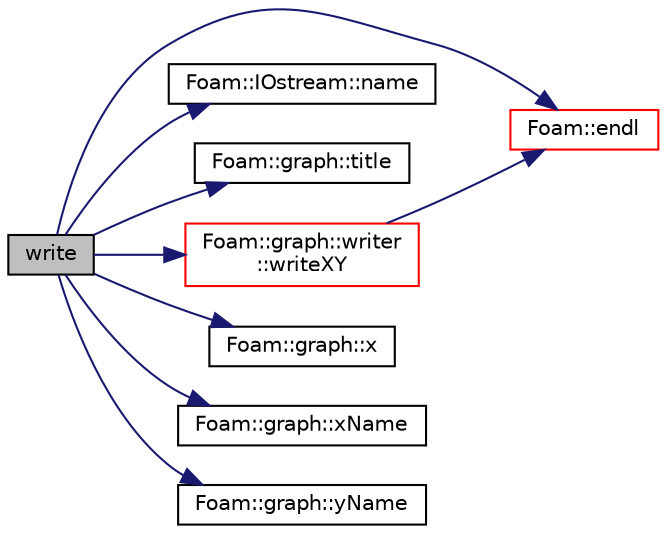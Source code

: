 digraph "write"
{
  bgcolor="transparent";
  edge [fontname="Helvetica",fontsize="10",labelfontname="Helvetica",labelfontsize="10"];
  node [fontname="Helvetica",fontsize="10",shape=record];
  rankdir="LR";
  Node1 [label="write",height=0.2,width=0.4,color="black", fillcolor="grey75", style="filled", fontcolor="black"];
  Node1 -> Node2 [color="midnightblue",fontsize="10",style="solid",fontname="Helvetica"];
  Node2 [label="Foam::endl",height=0.2,width=0.4,color="red",URL="$a10675.html#a2db8fe02a0d3909e9351bb4275b23ce4",tooltip="Add newline and flush stream. "];
  Node1 -> Node3 [color="midnightblue",fontsize="10",style="solid",fontname="Helvetica"];
  Node3 [label="Foam::IOstream::name",height=0.2,width=0.4,color="black",URL="$a01177.html#ab27acd1d200f0d245337451aa2f31517",tooltip="Return the name of the stream. "];
  Node1 -> Node4 [color="midnightblue",fontsize="10",style="solid",fontname="Helvetica"];
  Node4 [label="Foam::graph::title",height=0.2,width=0.4,color="black",URL="$a00937.html#a5bfa0e176f59a36f076c1c31e5d60557"];
  Node1 -> Node5 [color="midnightblue",fontsize="10",style="solid",fontname="Helvetica"];
  Node5 [label="Foam::graph::writer\l::writeXY",height=0.2,width=0.4,color="red",URL="$a02862.html#a736aef741ee7466a4a8244363c11cf92"];
  Node5 -> Node2 [color="midnightblue",fontsize="10",style="solid",fontname="Helvetica"];
  Node1 -> Node6 [color="midnightblue",fontsize="10",style="solid",fontname="Helvetica"];
  Node6 [label="Foam::graph::x",height=0.2,width=0.4,color="black",URL="$a00937.html#a8b1a7d34bcd5970526f4e105fc0e2e0b"];
  Node1 -> Node7 [color="midnightblue",fontsize="10",style="solid",fontname="Helvetica"];
  Node7 [label="Foam::graph::xName",height=0.2,width=0.4,color="black",URL="$a00937.html#aa8accb3ff6861a0ff3c3c9f5e8f84931"];
  Node1 -> Node8 [color="midnightblue",fontsize="10",style="solid",fontname="Helvetica"];
  Node8 [label="Foam::graph::yName",height=0.2,width=0.4,color="black",URL="$a00937.html#afc237e882945abea38e74aaca2a782e4"];
}
